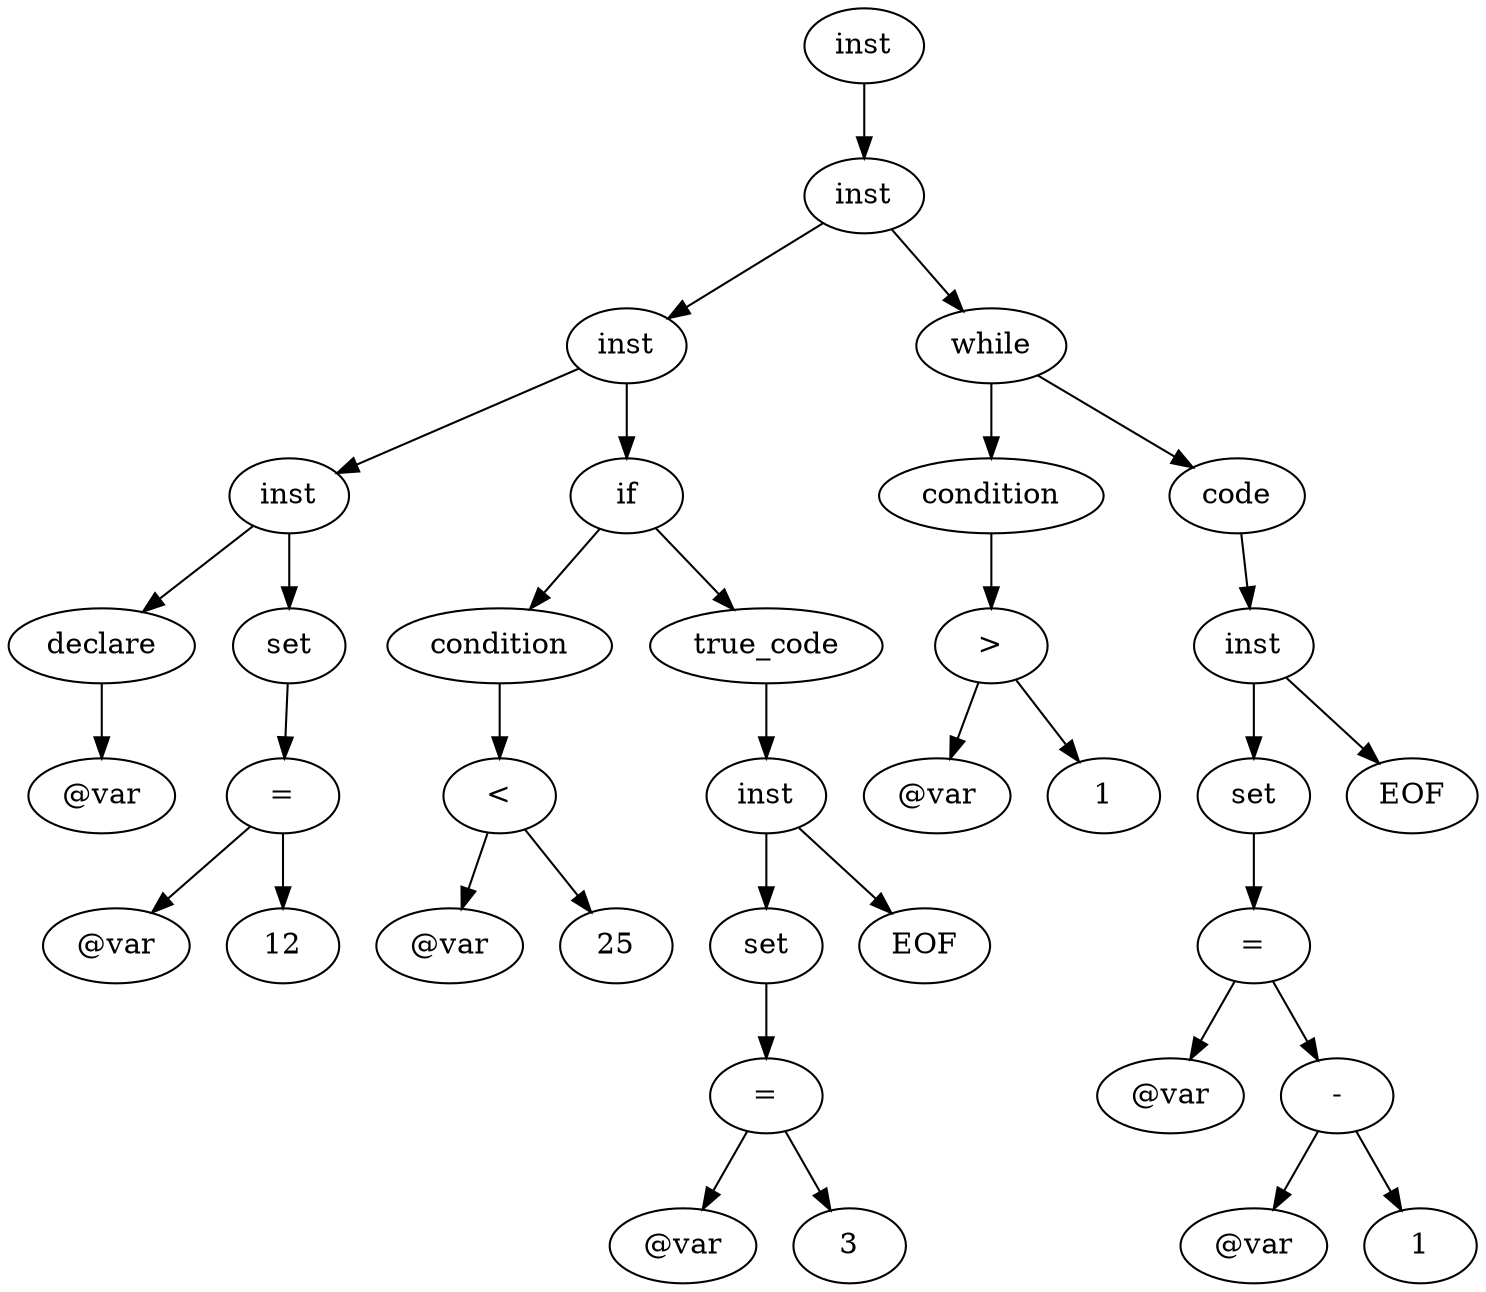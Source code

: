digraph AST{
node0 [label="inst" shape="oval", color="black"];
node1 [label="inst" shape="oval", color="black"];
node2 [label="inst" shape="oval", color="black"];
node3 [label="inst" shape="oval", color="black"];
node4 [label="declare" shape="oval", color="black"];
node5 [label="@var" shape="oval", color="black"];
node6 [label="set" shape="oval", color="black"];
node7 [label="=" shape="oval", color="black"];
node8 [label="@var" shape="oval", color="black"];
node9 [label="12" shape="oval", color="black"];
node10 [label="if" shape="oval", color="black"];
node11 [label="condition" shape="oval", color="black"];
node12 [label="<" shape="oval", color="black"];
node13 [label="@var" shape="oval", color="black"];
node14 [label="25" shape="oval", color="black"];
node15 [label="true_code" shape="oval", color="black"];
node16 [label="inst" shape="oval", color="black"];
node17 [label="set" shape="oval", color="black"];
node18 [label="=" shape="oval", color="black"];
node19 [label="@var" shape="oval", color="black"];
node20 [label="3" shape="oval", color="black"];
node21 [label="EOF" shape="oval", color="black"];
node22 [label="while" shape="oval", color="black"];
node23 [label="condition" shape="oval", color="black"];
node24 [label=">" shape="oval", color="black"];
node25 [label="@var" shape="oval", color="black"];
node26 [label="1" shape="oval", color="black"];
node27 [label="code" shape="oval", color="black"];
node28 [label="inst" shape="oval", color="black"];
node29 [label="set" shape="oval", color="black"];
node30 [label="=" shape="oval", color="black"];
node31 [label="@var" shape="oval", color="black"];
node32 [label="-" shape="oval", color="black"];
node33 [label="@var" shape="oval", color="black"];
node34 [label="1" shape="oval", color="black"];
node35 [label="EOF" shape="oval", color="black"];
node0 -> node1;
node1 -> node2;
node2 -> node3;
node3 -> node4;
node4 -> node5;
node3 -> node6;
node6 -> node7;
node7 -> node8;
node7 -> node9;
node2 -> node10;
node10 -> node11;
node11 -> node12;
node12 -> node13;
node12 -> node14;
node10 -> node15;
node15 -> node16;
node16 -> node17;
node17 -> node18;
node18 -> node19;
node18 -> node20;
node16 -> node21;
node1 -> node22;
node22 -> node23;
node23 -> node24;
node24 -> node25;
node24 -> node26;
node22 -> node27;
node27 -> node28;
node28 -> node29;
node29 -> node30;
node30 -> node31;
node30 -> node32;
node32 -> node33;
node32 -> node34;
node28 -> node35;
}